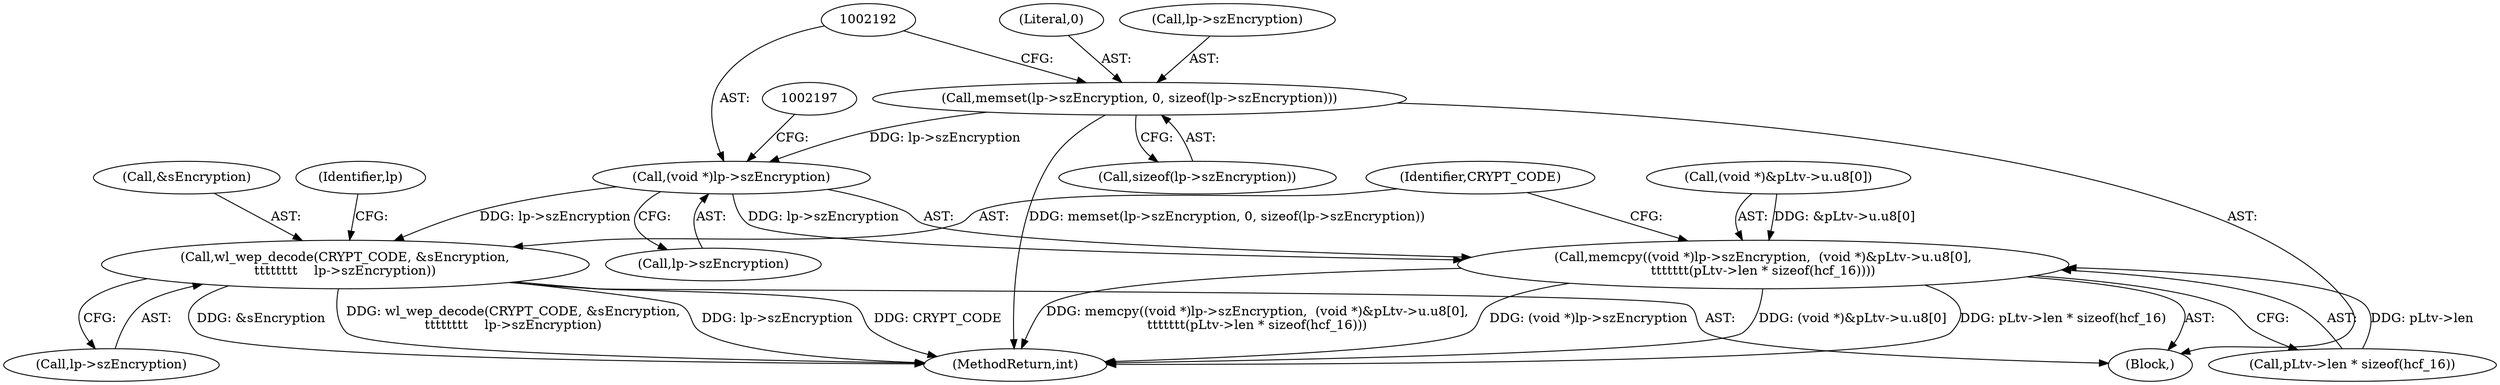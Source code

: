 digraph "0_linux_b5e2f339865fb443107e5b10603e53bbc92dc054_0@API" {
"1002181" [label="(Call,memset(lp->szEncryption, 0, sizeof(lp->szEncryption)))"];
"1002191" [label="(Call,(void *)lp->szEncryption)"];
"1002190" [label="(Call,memcpy((void *)lp->szEncryption,  (void *)&pLtv->u.u8[0],\n\t\t\t\t\t\t\t(pLtv->len * sizeof(hcf_16))))"];
"1002212" [label="(Call,wl_wep_decode(CRYPT_CODE, &sEncryption,\n\t\t\t\t\t\t\t\t    lp->szEncryption))"];
"1002216" [label="(Call,lp->szEncryption)"];
"1002520" [label="(MethodReturn,int)"];
"1002214" [label="(Call,&sEncryption)"];
"1002185" [label="(Literal,0)"];
"1000412" [label="(Block,)"];
"1002193" [label="(Call,lp->szEncryption)"];
"1002186" [label="(Call,sizeof(lp->szEncryption))"];
"1002191" [label="(Call,(void *)lp->szEncryption)"];
"1002182" [label="(Call,lp->szEncryption)"];
"1002196" [label="(Call,(void *)&pLtv->u.u8[0])"];
"1002221" [label="(Identifier,lp)"];
"1002212" [label="(Call,wl_wep_decode(CRYPT_CODE, &sEncryption,\n\t\t\t\t\t\t\t\t    lp->szEncryption))"];
"1002213" [label="(Identifier,CRYPT_CODE)"];
"1002190" [label="(Call,memcpy((void *)lp->szEncryption,  (void *)&pLtv->u.u8[0],\n\t\t\t\t\t\t\t(pLtv->len * sizeof(hcf_16))))"];
"1002181" [label="(Call,memset(lp->szEncryption, 0, sizeof(lp->szEncryption)))"];
"1002206" [label="(Call,pLtv->len * sizeof(hcf_16))"];
"1002181" -> "1000412"  [label="AST: "];
"1002181" -> "1002186"  [label="CFG: "];
"1002182" -> "1002181"  [label="AST: "];
"1002185" -> "1002181"  [label="AST: "];
"1002186" -> "1002181"  [label="AST: "];
"1002192" -> "1002181"  [label="CFG: "];
"1002181" -> "1002520"  [label="DDG: memset(lp->szEncryption, 0, sizeof(lp->szEncryption))"];
"1002181" -> "1002191"  [label="DDG: lp->szEncryption"];
"1002191" -> "1002190"  [label="AST: "];
"1002191" -> "1002193"  [label="CFG: "];
"1002192" -> "1002191"  [label="AST: "];
"1002193" -> "1002191"  [label="AST: "];
"1002197" -> "1002191"  [label="CFG: "];
"1002191" -> "1002190"  [label="DDG: lp->szEncryption"];
"1002191" -> "1002212"  [label="DDG: lp->szEncryption"];
"1002190" -> "1000412"  [label="AST: "];
"1002190" -> "1002206"  [label="CFG: "];
"1002196" -> "1002190"  [label="AST: "];
"1002206" -> "1002190"  [label="AST: "];
"1002213" -> "1002190"  [label="CFG: "];
"1002190" -> "1002520"  [label="DDG: memcpy((void *)lp->szEncryption,  (void *)&pLtv->u.u8[0],\n\t\t\t\t\t\t\t(pLtv->len * sizeof(hcf_16)))"];
"1002190" -> "1002520"  [label="DDG: (void *)lp->szEncryption"];
"1002190" -> "1002520"  [label="DDG: (void *)&pLtv->u.u8[0]"];
"1002190" -> "1002520"  [label="DDG: pLtv->len * sizeof(hcf_16)"];
"1002196" -> "1002190"  [label="DDG: &pLtv->u.u8[0]"];
"1002206" -> "1002190"  [label="DDG: pLtv->len"];
"1002212" -> "1000412"  [label="AST: "];
"1002212" -> "1002216"  [label="CFG: "];
"1002213" -> "1002212"  [label="AST: "];
"1002214" -> "1002212"  [label="AST: "];
"1002216" -> "1002212"  [label="AST: "];
"1002221" -> "1002212"  [label="CFG: "];
"1002212" -> "1002520"  [label="DDG: &sEncryption"];
"1002212" -> "1002520"  [label="DDG: wl_wep_decode(CRYPT_CODE, &sEncryption,\n\t\t\t\t\t\t\t\t    lp->szEncryption)"];
"1002212" -> "1002520"  [label="DDG: lp->szEncryption"];
"1002212" -> "1002520"  [label="DDG: CRYPT_CODE"];
}
